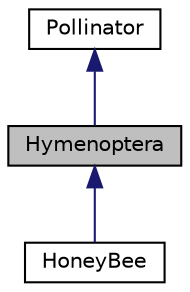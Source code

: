 digraph "Hymenoptera"
{
 // LATEX_PDF_SIZE
  edge [fontname="Helvetica",fontsize="10",labelfontname="Helvetica",labelfontsize="10"];
  node [fontname="Helvetica",fontsize="10",shape=record];
  Node1 [label="Hymenoptera",height=0.2,width=0.4,color="black", fillcolor="grey75", style="filled", fontcolor="black",tooltip=" "];
  Node2 -> Node1 [dir="back",color="midnightblue",fontsize="10",style="solid",fontname="Helvetica"];
  Node2 [label="Pollinator",height=0.2,width=0.4,color="black", fillcolor="white", style="filled",URL="$classPollinator.html",tooltip=" "];
  Node1 -> Node3 [dir="back",color="midnightblue",fontsize="10",style="solid",fontname="Helvetica"];
  Node3 [label="HoneyBee",height=0.2,width=0.4,color="black", fillcolor="white", style="filled",URL="$classHoneyBee.html",tooltip=" "];
}

